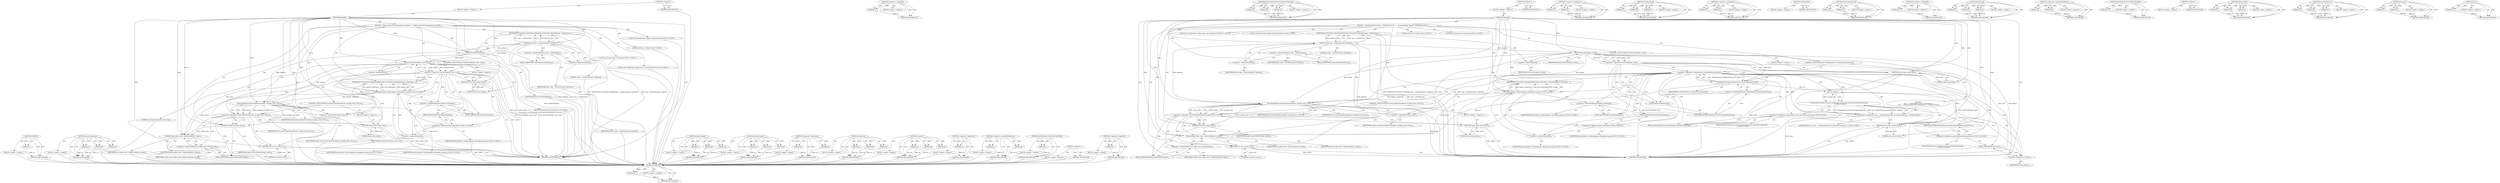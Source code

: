 digraph "&lt;operator&gt;.logicalNot" {
vulnerable_181 [label=<(METHOD,DCHECK)>];
vulnerable_182 [label=<(PARAM,p1)>];
vulnerable_183 [label=<(BLOCK,&lt;empty&gt;,&lt;empty&gt;)>];
vulnerable_184 [label=<(METHOD_RETURN,ANY)>];
vulnerable_132 [label=<(METHOD,&lt;operator&gt;.logicalNot)>];
vulnerable_133 [label=<(PARAM,p1)>];
vulnerable_134 [label=<(BLOCK,&lt;empty&gt;,&lt;empty&gt;)>];
vulnerable_135 [label=<(METHOD_RETURN,ANY)>];
vulnerable_154 [label=<(METHOD,ExtensionErrorUtils.FormatErrorMessage)>];
vulnerable_155 [label=<(PARAM,p1)>];
vulnerable_156 [label=<(PARAM,p2)>];
vulnerable_157 [label=<(PARAM,p3)>];
vulnerable_158 [label=<(BLOCK,&lt;empty&gt;,&lt;empty&gt;)>];
vulnerable_159 [label=<(METHOD_RETURN,ANY)>];
vulnerable_6 [label=<(METHOD,&lt;global&gt;)<SUB>1</SUB>>];
vulnerable_7 [label=<(BLOCK,&lt;empty&gt;,&lt;empty&gt;)<SUB>1</SUB>>];
vulnerable_8 [label=<(METHOD,RunImpl)<SUB>1</SUB>>];
vulnerable_9 [label=<(BLOCK,{
   DictionaryValue* details;
   EXTENSION_FUN...,{
   DictionaryValue* details;
   EXTENSION_FUN...)<SUB>1</SUB>>];
vulnerable_10 [label="<(LOCAL,DictionaryValue* details: DictionaryValue*)<SUB>2</SUB>>"];
vulnerable_11 [label=<(EXTENSION_FUNCTION_VALIDATE,EXTENSION_FUNCTION_VALIDATE(args_-&gt;GetDictionar...)<SUB>3</SUB>>];
vulnerable_12 [label=<(GetDictionary,args_-&gt;GetDictionary(0, &amp;details))<SUB>3</SUB>>];
vulnerable_13 [label=<(&lt;operator&gt;.indirectFieldAccess,args_-&gt;GetDictionary)<SUB>3</SUB>>];
vulnerable_14 [label=<(IDENTIFIER,args_,args_-&gt;GetDictionary(0, &amp;details))<SUB>3</SUB>>];
vulnerable_15 [label=<(FIELD_IDENTIFIER,GetDictionary,GetDictionary)<SUB>3</SUB>>];
vulnerable_16 [label=<(LITERAL,0,args_-&gt;GetDictionary(0, &amp;details))<SUB>3</SUB>>];
vulnerable_17 [label=<(&lt;operator&gt;.addressOf,&amp;details)<SUB>3</SUB>>];
vulnerable_18 [label=<(IDENTIFIER,details,args_-&gt;GetDictionary(0, &amp;details))<SUB>3</SUB>>];
vulnerable_19 [label="<(LOCAL,GURL url: GURL)<SUB>5</SUB>>"];
vulnerable_20 [label=<(CONTROL_STRUCTURE,IF,if (!ParseUrl(details, &amp;url)))<SUB>6</SUB>>];
vulnerable_21 [label=<(&lt;operator&gt;.logicalNot,!ParseUrl(details, &amp;url))<SUB>6</SUB>>];
vulnerable_22 [label=<(ParseUrl,ParseUrl(details, &amp;url))<SUB>6</SUB>>];
vulnerable_23 [label=<(IDENTIFIER,details,ParseUrl(details, &amp;url))<SUB>6</SUB>>];
vulnerable_24 [label=<(&lt;operator&gt;.addressOf,&amp;url)<SUB>6</SUB>>];
vulnerable_25 [label=<(IDENTIFIER,url,ParseUrl(details, &amp;url))<SUB>6</SUB>>];
vulnerable_26 [label=<(BLOCK,&lt;empty&gt;,&lt;empty&gt;)<SUB>7</SUB>>];
vulnerable_27 [label=<(RETURN,return false;,return false;)<SUB>7</SUB>>];
vulnerable_28 [label=<(LITERAL,false,return false;)<SUB>7</SUB>>];
vulnerable_29 [label=<(CONTROL_STRUCTURE,IF,if (!GetExtension()-&gt;HasHostPermission(url)))<SUB>8</SUB>>];
vulnerable_30 [label=<(&lt;operator&gt;.logicalNot,!GetExtension()-&gt;HasHostPermission(url))<SUB>8</SUB>>];
vulnerable_31 [label=<(HasHostPermission,GetExtension()-&gt;HasHostPermission(url))<SUB>8</SUB>>];
vulnerable_32 [label=<(&lt;operator&gt;.indirectFieldAccess,GetExtension()-&gt;HasHostPermission)<SUB>8</SUB>>];
vulnerable_33 [label=<(GetExtension,GetExtension())<SUB>8</SUB>>];
vulnerable_34 [label=<(FIELD_IDENTIFIER,HasHostPermission,HasHostPermission)<SUB>8</SUB>>];
vulnerable_35 [label=<(IDENTIFIER,url,GetExtension()-&gt;HasHostPermission(url))<SUB>8</SUB>>];
vulnerable_36 [label="<(BLOCK,{
    error_ = ExtensionErrorUtils::FormatError...,{
    error_ = ExtensionErrorUtils::FormatError...)<SUB>8</SUB>>"];
vulnerable_37 [label="<(&lt;operator&gt;.assignment,error_ = ExtensionErrorUtils::FormatErrorMessag...)<SUB>9</SUB>>"];
vulnerable_38 [label="<(IDENTIFIER,error_,error_ = ExtensionErrorUtils::FormatErrorMessag...)<SUB>9</SUB>>"];
vulnerable_39 [label="<(ExtensionErrorUtils.FormatErrorMessage,ExtensionErrorUtils::FormatErrorMessage(
      ...)<SUB>9</SUB>>"];
vulnerable_40 [label="<(&lt;operator&gt;.fieldAccess,ExtensionErrorUtils::FormatErrorMessage)<SUB>9</SUB>>"];
vulnerable_41 [label="<(IDENTIFIER,ExtensionErrorUtils,ExtensionErrorUtils::FormatErrorMessage(
      ...)<SUB>9</SUB>>"];
vulnerable_42 [label=<(FIELD_IDENTIFIER,FormatErrorMessage,FormatErrorMessage)<SUB>9</SUB>>];
vulnerable_43 [label="<(&lt;operator&gt;.fieldAccess,keys::kNoHostPermissionsError)<SUB>10</SUB>>"];
vulnerable_44 [label="<(IDENTIFIER,keys,ExtensionErrorUtils::FormatErrorMessage(
      ...)<SUB>10</SUB>>"];
vulnerable_45 [label=<(FIELD_IDENTIFIER,kNoHostPermissionsError,kNoHostPermissionsError)<SUB>10</SUB>>];
vulnerable_46 [label=<(spec,url.spec())<SUB>10</SUB>>];
vulnerable_47 [label=<(&lt;operator&gt;.fieldAccess,url.spec)<SUB>10</SUB>>];
vulnerable_48 [label=<(IDENTIFIER,url,url.spec())<SUB>10</SUB>>];
vulnerable_49 [label=<(FIELD_IDENTIFIER,spec,spec)<SUB>10</SUB>>];
vulnerable_50 [label=<(RETURN,return false;,return false;)<SUB>11</SUB>>];
vulnerable_51 [label=<(LITERAL,false,return false;)<SUB>11</SUB>>];
vulnerable_52 [label="<(LOCAL,std.string name: std.string)<SUB>14</SUB>>"];
vulnerable_53 [label=<(EXTENSION_FUNCTION_VALIDATE,EXTENSION_FUNCTION_VALIDATE(details-&gt;GetString(...)<SUB>15</SUB>>];
vulnerable_54 [label="<(GetString,details-&gt;GetString(keys::kNameKey, &amp;name))<SUB>15</SUB>>"];
vulnerable_55 [label=<(&lt;operator&gt;.indirectFieldAccess,details-&gt;GetString)<SUB>15</SUB>>];
vulnerable_56 [label="<(IDENTIFIER,details,details-&gt;GetString(keys::kNameKey, &amp;name))<SUB>15</SUB>>"];
vulnerable_57 [label=<(FIELD_IDENTIFIER,GetString,GetString)<SUB>15</SUB>>];
vulnerable_58 [label="<(&lt;operator&gt;.fieldAccess,keys::kNameKey)<SUB>15</SUB>>"];
vulnerable_59 [label="<(IDENTIFIER,keys,details-&gt;GetString(keys::kNameKey, &amp;name))<SUB>15</SUB>>"];
vulnerable_60 [label=<(FIELD_IDENTIFIER,kNameKey,kNameKey)<SUB>15</SUB>>];
vulnerable_61 [label=<(&lt;operator&gt;.addressOf,&amp;name)<SUB>15</SUB>>];
vulnerable_62 [label="<(IDENTIFIER,name,details-&gt;GetString(keys::kNameKey, &amp;name))<SUB>15</SUB>>"];
vulnerable_63 [label="<(LOCAL,net.CookieStore* cookie_store: net.CookieStore*)<SUB>17</SUB>>"];
vulnerable_64 [label=<(CONTROL_STRUCTURE,IF,if (!ParseCookieStore(details, &amp;cookie_store, NULL)))<SUB>18</SUB>>];
vulnerable_65 [label=<(&lt;operator&gt;.logicalNot,!ParseCookieStore(details, &amp;cookie_store, NULL))<SUB>18</SUB>>];
vulnerable_66 [label=<(ParseCookieStore,ParseCookieStore(details, &amp;cookie_store, NULL))<SUB>18</SUB>>];
vulnerable_67 [label=<(IDENTIFIER,details,ParseCookieStore(details, &amp;cookie_store, NULL))<SUB>18</SUB>>];
vulnerable_68 [label=<(&lt;operator&gt;.addressOf,&amp;cookie_store)<SUB>18</SUB>>];
vulnerable_69 [label=<(IDENTIFIER,cookie_store,ParseCookieStore(details, &amp;cookie_store, NULL))<SUB>18</SUB>>];
vulnerable_70 [label=<(IDENTIFIER,NULL,ParseCookieStore(details, &amp;cookie_store, NULL))<SUB>18</SUB>>];
vulnerable_71 [label=<(BLOCK,&lt;empty&gt;,&lt;empty&gt;)<SUB>19</SUB>>];
vulnerable_72 [label=<(RETURN,return false;,return false;)<SUB>19</SUB>>];
vulnerable_73 [label=<(LITERAL,false,return false;)<SUB>19</SUB>>];
vulnerable_74 [label=<(DCHECK,DCHECK(cookie_store))<SUB>20</SUB>>];
vulnerable_75 [label=<(IDENTIFIER,cookie_store,DCHECK(cookie_store))<SUB>20</SUB>>];
vulnerable_76 [label=<(DeleteCookie,cookie_store-&gt;DeleteCookie(url, name))<SUB>22</SUB>>];
vulnerable_77 [label=<(&lt;operator&gt;.indirectFieldAccess,cookie_store-&gt;DeleteCookie)<SUB>22</SUB>>];
vulnerable_78 [label=<(IDENTIFIER,cookie_store,cookie_store-&gt;DeleteCookie(url, name))<SUB>22</SUB>>];
vulnerable_79 [label=<(FIELD_IDENTIFIER,DeleteCookie,DeleteCookie)<SUB>22</SUB>>];
vulnerable_80 [label=<(IDENTIFIER,url,cookie_store-&gt;DeleteCookie(url, name))<SUB>22</SUB>>];
vulnerable_81 [label=<(IDENTIFIER,name,cookie_store-&gt;DeleteCookie(url, name))<SUB>22</SUB>>];
vulnerable_82 [label=<(RETURN,return true;,return true;)<SUB>23</SUB>>];
vulnerable_83 [label=<(LITERAL,true,return true;)<SUB>23</SUB>>];
vulnerable_84 [label=<(METHOD_RETURN,bool)<SUB>1</SUB>>];
vulnerable_86 [label=<(METHOD_RETURN,ANY)<SUB>1</SUB>>];
vulnerable_160 [label=<(METHOD,&lt;operator&gt;.fieldAccess)>];
vulnerable_161 [label=<(PARAM,p1)>];
vulnerable_162 [label=<(PARAM,p2)>];
vulnerable_163 [label=<(BLOCK,&lt;empty&gt;,&lt;empty&gt;)>];
vulnerable_164 [label=<(METHOD_RETURN,ANY)>];
vulnerable_117 [label=<(METHOD,GetDictionary)>];
vulnerable_118 [label=<(PARAM,p1)>];
vulnerable_119 [label=<(PARAM,p2)>];
vulnerable_120 [label=<(PARAM,p3)>];
vulnerable_121 [label=<(BLOCK,&lt;empty&gt;,&lt;empty&gt;)>];
vulnerable_122 [label=<(METHOD_RETURN,ANY)>];
vulnerable_149 [label=<(METHOD,&lt;operator&gt;.assignment)>];
vulnerable_150 [label=<(PARAM,p1)>];
vulnerable_151 [label=<(PARAM,p2)>];
vulnerable_152 [label=<(BLOCK,&lt;empty&gt;,&lt;empty&gt;)>];
vulnerable_153 [label=<(METHOD_RETURN,ANY)>];
vulnerable_146 [label=<(METHOD,GetExtension)>];
vulnerable_147 [label=<(BLOCK,&lt;empty&gt;,&lt;empty&gt;)>];
vulnerable_148 [label=<(METHOD_RETURN,ANY)>];
vulnerable_141 [label=<(METHOD,HasHostPermission)>];
vulnerable_142 [label=<(PARAM,p1)>];
vulnerable_143 [label=<(PARAM,p2)>];
vulnerable_144 [label=<(BLOCK,&lt;empty&gt;,&lt;empty&gt;)>];
vulnerable_145 [label=<(METHOD_RETURN,ANY)>];
vulnerable_128 [label=<(METHOD,&lt;operator&gt;.addressOf)>];
vulnerable_129 [label=<(PARAM,p1)>];
vulnerable_130 [label=<(BLOCK,&lt;empty&gt;,&lt;empty&gt;)>];
vulnerable_131 [label=<(METHOD_RETURN,ANY)>];
vulnerable_169 [label=<(METHOD,GetString)>];
vulnerable_170 [label=<(PARAM,p1)>];
vulnerable_171 [label=<(PARAM,p2)>];
vulnerable_172 [label=<(PARAM,p3)>];
vulnerable_173 [label=<(BLOCK,&lt;empty&gt;,&lt;empty&gt;)>];
vulnerable_174 [label=<(METHOD_RETURN,ANY)>];
vulnerable_123 [label=<(METHOD,&lt;operator&gt;.indirectFieldAccess)>];
vulnerable_124 [label=<(PARAM,p1)>];
vulnerable_125 [label=<(PARAM,p2)>];
vulnerable_126 [label=<(BLOCK,&lt;empty&gt;,&lt;empty&gt;)>];
vulnerable_127 [label=<(METHOD_RETURN,ANY)>];
vulnerable_113 [label=<(METHOD,EXTENSION_FUNCTION_VALIDATE)>];
vulnerable_114 [label=<(PARAM,p1)>];
vulnerable_115 [label=<(BLOCK,&lt;empty&gt;,&lt;empty&gt;)>];
vulnerable_116 [label=<(METHOD_RETURN,ANY)>];
vulnerable_107 [label=<(METHOD,&lt;global&gt;)<SUB>1</SUB>>];
vulnerable_108 [label=<(BLOCK,&lt;empty&gt;,&lt;empty&gt;)>];
vulnerable_109 [label=<(METHOD_RETURN,ANY)>];
vulnerable_185 [label=<(METHOD,DeleteCookie)>];
vulnerable_186 [label=<(PARAM,p1)>];
vulnerable_187 [label=<(PARAM,p2)>];
vulnerable_188 [label=<(PARAM,p3)>];
vulnerable_189 [label=<(BLOCK,&lt;empty&gt;,&lt;empty&gt;)>];
vulnerable_190 [label=<(METHOD_RETURN,ANY)>];
vulnerable_175 [label=<(METHOD,ParseCookieStore)>];
vulnerable_176 [label=<(PARAM,p1)>];
vulnerable_177 [label=<(PARAM,p2)>];
vulnerable_178 [label=<(PARAM,p3)>];
vulnerable_179 [label=<(BLOCK,&lt;empty&gt;,&lt;empty&gt;)>];
vulnerable_180 [label=<(METHOD_RETURN,ANY)>];
vulnerable_136 [label=<(METHOD,ParseUrl)>];
vulnerable_137 [label=<(PARAM,p1)>];
vulnerable_138 [label=<(PARAM,p2)>];
vulnerable_139 [label=<(BLOCK,&lt;empty&gt;,&lt;empty&gt;)>];
vulnerable_140 [label=<(METHOD_RETURN,ANY)>];
vulnerable_165 [label=<(METHOD,spec)>];
vulnerable_166 [label=<(PARAM,p1)>];
vulnerable_167 [label=<(BLOCK,&lt;empty&gt;,&lt;empty&gt;)>];
vulnerable_168 [label=<(METHOD_RETURN,ANY)>];
fixed_112 [label=<(METHOD,DCHECK)>];
fixed_113 [label=<(PARAM,p1)>];
fixed_114 [label=<(BLOCK,&lt;empty&gt;,&lt;empty&gt;)>];
fixed_115 [label=<(METHOD_RETURN,ANY)>];
fixed_137 [label=<(METHOD,ParseCookieStore)>];
fixed_138 [label=<(PARAM,p1)>];
fixed_139 [label=<(PARAM,p2)>];
fixed_140 [label=<(PARAM,p3)>];
fixed_141 [label=<(BLOCK,&lt;empty&gt;,&lt;empty&gt;)>];
fixed_142 [label=<(METHOD_RETURN,ANY)>];
fixed_6 [label=<(METHOD,&lt;global&gt;)<SUB>1</SUB>>];
fixed_7 [label=<(BLOCK,&lt;empty&gt;,&lt;empty&gt;)<SUB>1</SUB>>];
fixed_8 [label=<(METHOD,RunImpl)<SUB>1</SUB>>];
fixed_9 [label=<(BLOCK,{
  // Return false if the arguments are malfor...,{
  // Return false if the arguments are malfor...)<SUB>1</SUB>>];
fixed_10 [label="<(LOCAL,DictionaryValue* details: DictionaryValue*)<SUB>3</SUB>>"];
fixed_11 [label=<(EXTENSION_FUNCTION_VALIDATE,EXTENSION_FUNCTION_VALIDATE(args_-&gt;GetDictionar...)<SUB>4</SUB>>];
fixed_12 [label=<(GetDictionary,args_-&gt;GetDictionary(0, &amp;details))<SUB>4</SUB>>];
fixed_13 [label=<(&lt;operator&gt;.indirectFieldAccess,args_-&gt;GetDictionary)<SUB>4</SUB>>];
fixed_14 [label=<(IDENTIFIER,args_,args_-&gt;GetDictionary(0, &amp;details))<SUB>4</SUB>>];
fixed_15 [label=<(FIELD_IDENTIFIER,GetDictionary,GetDictionary)<SUB>4</SUB>>];
fixed_16 [label=<(LITERAL,0,args_-&gt;GetDictionary(0, &amp;details))<SUB>4</SUB>>];
fixed_17 [label=<(&lt;operator&gt;.addressOf,&amp;details)<SUB>4</SUB>>];
fixed_18 [label=<(IDENTIFIER,details,args_-&gt;GetDictionary(0, &amp;details))<SUB>4</SUB>>];
fixed_19 [label=<(DCHECK,DCHECK(details))<SUB>5</SUB>>];
fixed_20 [label=<(IDENTIFIER,details,DCHECK(details))<SUB>5</SUB>>];
fixed_21 [label="<(LOCAL,GURL url: GURL)<SUB>7</SUB>>"];
fixed_22 [label=<(CONTROL_STRUCTURE,IF,if (!ParseUrl(details, &amp;url, true)))<SUB>8</SUB>>];
fixed_23 [label=<(&lt;operator&gt;.logicalNot,!ParseUrl(details, &amp;url, true))<SUB>8</SUB>>];
fixed_24 [label=<(ParseUrl,ParseUrl(details, &amp;url, true))<SUB>8</SUB>>];
fixed_25 [label=<(IDENTIFIER,details,ParseUrl(details, &amp;url, true))<SUB>8</SUB>>];
fixed_26 [label=<(&lt;operator&gt;.addressOf,&amp;url)<SUB>8</SUB>>];
fixed_27 [label=<(IDENTIFIER,url,ParseUrl(details, &amp;url, true))<SUB>8</SUB>>];
fixed_28 [label=<(LITERAL,true,ParseUrl(details, &amp;url, true))<SUB>8</SUB>>];
fixed_29 [label=<(BLOCK,&lt;empty&gt;,&lt;empty&gt;)<SUB>9</SUB>>];
fixed_30 [label=<(RETURN,return false;,return false;)<SUB>9</SUB>>];
fixed_31 [label=<(LITERAL,false,return false;)<SUB>9</SUB>>];
fixed_32 [label="<(LOCAL,std.string name: std.string)<SUB>11</SUB>>"];
fixed_33 [label=<(EXTENSION_FUNCTION_VALIDATE,EXTENSION_FUNCTION_VALIDATE(details-&gt;GetString(...)<SUB>13</SUB>>];
fixed_34 [label="<(GetString,details-&gt;GetString(keys::kNameKey, &amp;name))<SUB>13</SUB>>"];
fixed_35 [label=<(&lt;operator&gt;.indirectFieldAccess,details-&gt;GetString)<SUB>13</SUB>>];
fixed_36 [label="<(IDENTIFIER,details,details-&gt;GetString(keys::kNameKey, &amp;name))<SUB>13</SUB>>"];
fixed_37 [label=<(FIELD_IDENTIFIER,GetString,GetString)<SUB>13</SUB>>];
fixed_38 [label="<(&lt;operator&gt;.fieldAccess,keys::kNameKey)<SUB>13</SUB>>"];
fixed_39 [label="<(IDENTIFIER,keys,details-&gt;GetString(keys::kNameKey, &amp;name))<SUB>13</SUB>>"];
fixed_40 [label=<(FIELD_IDENTIFIER,kNameKey,kNameKey)<SUB>13</SUB>>];
fixed_41 [label=<(&lt;operator&gt;.addressOf,&amp;name)<SUB>13</SUB>>];
fixed_42 [label="<(IDENTIFIER,name,details-&gt;GetString(keys::kNameKey, &amp;name))<SUB>13</SUB>>"];
fixed_43 [label="<(LOCAL,net.CookieStore* cookie_store: net.CookieStore*)<SUB>15</SUB>>"];
fixed_44 [label=<(CONTROL_STRUCTURE,IF,if (!ParseCookieStore(details, &amp;cookie_store, NULL)))<SUB>16</SUB>>];
fixed_45 [label=<(&lt;operator&gt;.logicalNot,!ParseCookieStore(details, &amp;cookie_store, NULL))<SUB>16</SUB>>];
fixed_46 [label=<(ParseCookieStore,ParseCookieStore(details, &amp;cookie_store, NULL))<SUB>16</SUB>>];
fixed_47 [label=<(IDENTIFIER,details,ParseCookieStore(details, &amp;cookie_store, NULL))<SUB>16</SUB>>];
fixed_48 [label=<(&lt;operator&gt;.addressOf,&amp;cookie_store)<SUB>16</SUB>>];
fixed_49 [label=<(IDENTIFIER,cookie_store,ParseCookieStore(details, &amp;cookie_store, NULL))<SUB>16</SUB>>];
fixed_50 [label=<(IDENTIFIER,NULL,ParseCookieStore(details, &amp;cookie_store, NULL))<SUB>16</SUB>>];
fixed_51 [label=<(BLOCK,&lt;empty&gt;,&lt;empty&gt;)<SUB>17</SUB>>];
fixed_52 [label=<(RETURN,return false;,return false;)<SUB>17</SUB>>];
fixed_53 [label=<(LITERAL,false,return false;)<SUB>17</SUB>>];
fixed_54 [label=<(DCHECK,DCHECK(cookie_store))<SUB>18</SUB>>];
fixed_55 [label=<(IDENTIFIER,cookie_store,DCHECK(cookie_store))<SUB>18</SUB>>];
fixed_56 [label=<(DeleteCookie,cookie_store-&gt;DeleteCookie(url, name))<SUB>20</SUB>>];
fixed_57 [label=<(&lt;operator&gt;.indirectFieldAccess,cookie_store-&gt;DeleteCookie)<SUB>20</SUB>>];
fixed_58 [label=<(IDENTIFIER,cookie_store,cookie_store-&gt;DeleteCookie(url, name))<SUB>20</SUB>>];
fixed_59 [label=<(FIELD_IDENTIFIER,DeleteCookie,DeleteCookie)<SUB>20</SUB>>];
fixed_60 [label=<(IDENTIFIER,url,cookie_store-&gt;DeleteCookie(url, name))<SUB>20</SUB>>];
fixed_61 [label=<(IDENTIFIER,name,cookie_store-&gt;DeleteCookie(url, name))<SUB>20</SUB>>];
fixed_62 [label=<(RETURN,return true;,return true;)<SUB>21</SUB>>];
fixed_63 [label=<(LITERAL,true,return true;)<SUB>21</SUB>>];
fixed_64 [label=<(METHOD_RETURN,bool)<SUB>1</SUB>>];
fixed_66 [label=<(METHOD_RETURN,ANY)<SUB>1</SUB>>];
fixed_143 [label=<(METHOD,DeleteCookie)>];
fixed_144 [label=<(PARAM,p1)>];
fixed_145 [label=<(PARAM,p2)>];
fixed_146 [label=<(PARAM,p3)>];
fixed_147 [label=<(BLOCK,&lt;empty&gt;,&lt;empty&gt;)>];
fixed_148 [label=<(METHOD_RETURN,ANY)>];
fixed_97 [label=<(METHOD,GetDictionary)>];
fixed_98 [label=<(PARAM,p1)>];
fixed_99 [label=<(PARAM,p2)>];
fixed_100 [label=<(PARAM,p3)>];
fixed_101 [label=<(BLOCK,&lt;empty&gt;,&lt;empty&gt;)>];
fixed_102 [label=<(METHOD_RETURN,ANY)>];
fixed_132 [label=<(METHOD,&lt;operator&gt;.fieldAccess)>];
fixed_133 [label=<(PARAM,p1)>];
fixed_134 [label=<(PARAM,p2)>];
fixed_135 [label=<(BLOCK,&lt;empty&gt;,&lt;empty&gt;)>];
fixed_136 [label=<(METHOD_RETURN,ANY)>];
fixed_126 [label=<(METHOD,GetString)>];
fixed_127 [label=<(PARAM,p1)>];
fixed_128 [label=<(PARAM,p2)>];
fixed_129 [label=<(PARAM,p3)>];
fixed_130 [label=<(BLOCK,&lt;empty&gt;,&lt;empty&gt;)>];
fixed_131 [label=<(METHOD_RETURN,ANY)>];
fixed_120 [label=<(METHOD,ParseUrl)>];
fixed_121 [label=<(PARAM,p1)>];
fixed_122 [label=<(PARAM,p2)>];
fixed_123 [label=<(PARAM,p3)>];
fixed_124 [label=<(BLOCK,&lt;empty&gt;,&lt;empty&gt;)>];
fixed_125 [label=<(METHOD_RETURN,ANY)>];
fixed_108 [label=<(METHOD,&lt;operator&gt;.addressOf)>];
fixed_109 [label=<(PARAM,p1)>];
fixed_110 [label=<(BLOCK,&lt;empty&gt;,&lt;empty&gt;)>];
fixed_111 [label=<(METHOD_RETURN,ANY)>];
fixed_103 [label=<(METHOD,&lt;operator&gt;.indirectFieldAccess)>];
fixed_104 [label=<(PARAM,p1)>];
fixed_105 [label=<(PARAM,p2)>];
fixed_106 [label=<(BLOCK,&lt;empty&gt;,&lt;empty&gt;)>];
fixed_107 [label=<(METHOD_RETURN,ANY)>];
fixed_93 [label=<(METHOD,EXTENSION_FUNCTION_VALIDATE)>];
fixed_94 [label=<(PARAM,p1)>];
fixed_95 [label=<(BLOCK,&lt;empty&gt;,&lt;empty&gt;)>];
fixed_96 [label=<(METHOD_RETURN,ANY)>];
fixed_87 [label=<(METHOD,&lt;global&gt;)<SUB>1</SUB>>];
fixed_88 [label=<(BLOCK,&lt;empty&gt;,&lt;empty&gt;)>];
fixed_89 [label=<(METHOD_RETURN,ANY)>];
fixed_116 [label=<(METHOD,&lt;operator&gt;.logicalNot)>];
fixed_117 [label=<(PARAM,p1)>];
fixed_118 [label=<(BLOCK,&lt;empty&gt;,&lt;empty&gt;)>];
fixed_119 [label=<(METHOD_RETURN,ANY)>];
vulnerable_181 -> vulnerable_182  [key=0, label="AST: "];
vulnerable_181 -> vulnerable_182  [key=1, label="DDG: "];
vulnerable_181 -> vulnerable_183  [key=0, label="AST: "];
vulnerable_181 -> vulnerable_184  [key=0, label="AST: "];
vulnerable_181 -> vulnerable_184  [key=1, label="CFG: "];
vulnerable_182 -> vulnerable_184  [key=0, label="DDG: p1"];
vulnerable_132 -> vulnerable_133  [key=0, label="AST: "];
vulnerable_132 -> vulnerable_133  [key=1, label="DDG: "];
vulnerable_132 -> vulnerable_134  [key=0, label="AST: "];
vulnerable_132 -> vulnerable_135  [key=0, label="AST: "];
vulnerable_132 -> vulnerable_135  [key=1, label="CFG: "];
vulnerable_133 -> vulnerable_135  [key=0, label="DDG: p1"];
vulnerable_154 -> vulnerable_155  [key=0, label="AST: "];
vulnerable_154 -> vulnerable_155  [key=1, label="DDG: "];
vulnerable_154 -> vulnerable_158  [key=0, label="AST: "];
vulnerable_154 -> vulnerable_156  [key=0, label="AST: "];
vulnerable_154 -> vulnerable_156  [key=1, label="DDG: "];
vulnerable_154 -> vulnerable_159  [key=0, label="AST: "];
vulnerable_154 -> vulnerable_159  [key=1, label="CFG: "];
vulnerable_154 -> vulnerable_157  [key=0, label="AST: "];
vulnerable_154 -> vulnerable_157  [key=1, label="DDG: "];
vulnerable_155 -> vulnerable_159  [key=0, label="DDG: p1"];
vulnerable_156 -> vulnerable_159  [key=0, label="DDG: p2"];
vulnerable_157 -> vulnerable_159  [key=0, label="DDG: p3"];
vulnerable_6 -> vulnerable_7  [key=0, label="AST: "];
vulnerable_6 -> vulnerable_86  [key=0, label="AST: "];
vulnerable_6 -> vulnerable_86  [key=1, label="CFG: "];
vulnerable_7 -> vulnerable_8  [key=0, label="AST: "];
vulnerable_8 -> vulnerable_9  [key=0, label="AST: "];
vulnerable_8 -> vulnerable_84  [key=0, label="AST: "];
vulnerable_8 -> vulnerable_15  [key=0, label="CFG: "];
vulnerable_8 -> vulnerable_82  [key=0, label="DDG: "];
vulnerable_8 -> vulnerable_74  [key=0, label="DDG: "];
vulnerable_8 -> vulnerable_76  [key=0, label="DDG: "];
vulnerable_8 -> vulnerable_83  [key=0, label="DDG: "];
vulnerable_8 -> vulnerable_12  [key=0, label="DDG: "];
vulnerable_8 -> vulnerable_27  [key=0, label="DDG: "];
vulnerable_8 -> vulnerable_50  [key=0, label="DDG: "];
vulnerable_8 -> vulnerable_54  [key=0, label="DDG: "];
vulnerable_8 -> vulnerable_72  [key=0, label="DDG: "];
vulnerable_8 -> vulnerable_22  [key=0, label="DDG: "];
vulnerable_8 -> vulnerable_28  [key=0, label="DDG: "];
vulnerable_8 -> vulnerable_31  [key=0, label="DDG: "];
vulnerable_8 -> vulnerable_51  [key=0, label="DDG: "];
vulnerable_8 -> vulnerable_66  [key=0, label="DDG: "];
vulnerable_8 -> vulnerable_73  [key=0, label="DDG: "];
vulnerable_9 -> vulnerable_10  [key=0, label="AST: "];
vulnerable_9 -> vulnerable_11  [key=0, label="AST: "];
vulnerable_9 -> vulnerable_19  [key=0, label="AST: "];
vulnerable_9 -> vulnerable_20  [key=0, label="AST: "];
vulnerable_9 -> vulnerable_29  [key=0, label="AST: "];
vulnerable_9 -> vulnerable_52  [key=0, label="AST: "];
vulnerable_9 -> vulnerable_53  [key=0, label="AST: "];
vulnerable_9 -> vulnerable_63  [key=0, label="AST: "];
vulnerable_9 -> vulnerable_64  [key=0, label="AST: "];
vulnerable_9 -> vulnerable_74  [key=0, label="AST: "];
vulnerable_9 -> vulnerable_76  [key=0, label="AST: "];
vulnerable_9 -> vulnerable_82  [key=0, label="AST: "];
vulnerable_11 -> vulnerable_12  [key=0, label="AST: "];
vulnerable_11 -> vulnerable_24  [key=0, label="CFG: "];
vulnerable_11 -> vulnerable_84  [key=0, label="DDG: args_-&gt;GetDictionary(0, &amp;details)"];
vulnerable_11 -> vulnerable_84  [key=1, label="DDG: EXTENSION_FUNCTION_VALIDATE(args_-&gt;GetDictionary(0, &amp;details))"];
vulnerable_12 -> vulnerable_13  [key=0, label="AST: "];
vulnerable_12 -> vulnerable_16  [key=0, label="AST: "];
vulnerable_12 -> vulnerable_17  [key=0, label="AST: "];
vulnerable_12 -> vulnerable_11  [key=0, label="CFG: "];
vulnerable_12 -> vulnerable_11  [key=1, label="DDG: args_-&gt;GetDictionary"];
vulnerable_12 -> vulnerable_11  [key=2, label="DDG: 0"];
vulnerable_12 -> vulnerable_11  [key=3, label="DDG: &amp;details"];
vulnerable_12 -> vulnerable_84  [key=0, label="DDG: args_-&gt;GetDictionary"];
vulnerable_12 -> vulnerable_84  [key=1, label="DDG: &amp;details"];
vulnerable_12 -> vulnerable_22  [key=0, label="DDG: &amp;details"];
vulnerable_12 -> vulnerable_66  [key=0, label="DDG: &amp;details"];
vulnerable_13 -> vulnerable_14  [key=0, label="AST: "];
vulnerable_13 -> vulnerable_15  [key=0, label="AST: "];
vulnerable_13 -> vulnerable_17  [key=0, label="CFG: "];
vulnerable_15 -> vulnerable_13  [key=0, label="CFG: "];
vulnerable_17 -> vulnerable_18  [key=0, label="AST: "];
vulnerable_17 -> vulnerable_12  [key=0, label="CFG: "];
vulnerable_20 -> vulnerable_21  [key=0, label="AST: "];
vulnerable_20 -> vulnerable_26  [key=0, label="AST: "];
vulnerable_21 -> vulnerable_22  [key=0, label="AST: "];
vulnerable_21 -> vulnerable_33  [key=0, label="CFG: "];
vulnerable_21 -> vulnerable_33  [key=1, label="CDG: "];
vulnerable_21 -> vulnerable_27  [key=0, label="CFG: "];
vulnerable_21 -> vulnerable_27  [key=1, label="CDG: "];
vulnerable_21 -> vulnerable_84  [key=0, label="DDG: ParseUrl(details, &amp;url)"];
vulnerable_21 -> vulnerable_84  [key=1, label="DDG: !ParseUrl(details, &amp;url)"];
vulnerable_21 -> vulnerable_30  [key=0, label="CDG: "];
vulnerable_21 -> vulnerable_34  [key=0, label="CDG: "];
vulnerable_21 -> vulnerable_32  [key=0, label="CDG: "];
vulnerable_21 -> vulnerable_31  [key=0, label="CDG: "];
vulnerable_22 -> vulnerable_23  [key=0, label="AST: "];
vulnerable_22 -> vulnerable_24  [key=0, label="AST: "];
vulnerable_22 -> vulnerable_21  [key=0, label="CFG: "];
vulnerable_22 -> vulnerable_21  [key=1, label="DDG: details"];
vulnerable_22 -> vulnerable_21  [key=2, label="DDG: &amp;url"];
vulnerable_22 -> vulnerable_84  [key=0, label="DDG: details"];
vulnerable_22 -> vulnerable_84  [key=1, label="DDG: &amp;url"];
vulnerable_22 -> vulnerable_76  [key=0, label="DDG: &amp;url"];
vulnerable_22 -> vulnerable_54  [key=0, label="DDG: details"];
vulnerable_22 -> vulnerable_31  [key=0, label="DDG: &amp;url"];
vulnerable_22 -> vulnerable_66  [key=0, label="DDG: details"];
vulnerable_24 -> vulnerable_25  [key=0, label="AST: "];
vulnerable_24 -> vulnerable_22  [key=0, label="CFG: "];
vulnerable_26 -> vulnerable_27  [key=0, label="AST: "];
vulnerable_27 -> vulnerable_28  [key=0, label="AST: "];
vulnerable_27 -> vulnerable_84  [key=0, label="CFG: "];
vulnerable_27 -> vulnerable_84  [key=1, label="DDG: &lt;RET&gt;"];
vulnerable_28 -> vulnerable_27  [key=0, label="DDG: false"];
vulnerable_29 -> vulnerable_30  [key=0, label="AST: "];
vulnerable_29 -> vulnerable_36  [key=0, label="AST: "];
vulnerable_30 -> vulnerable_31  [key=0, label="AST: "];
vulnerable_30 -> vulnerable_42  [key=0, label="CFG: "];
vulnerable_30 -> vulnerable_42  [key=1, label="CDG: "];
vulnerable_30 -> vulnerable_57  [key=0, label="CFG: "];
vulnerable_30 -> vulnerable_57  [key=1, label="CDG: "];
vulnerable_30 -> vulnerable_47  [key=0, label="CDG: "];
vulnerable_30 -> vulnerable_68  [key=0, label="CDG: "];
vulnerable_30 -> vulnerable_49  [key=0, label="CDG: "];
vulnerable_30 -> vulnerable_60  [key=0, label="CDG: "];
vulnerable_30 -> vulnerable_66  [key=0, label="CDG: "];
vulnerable_30 -> vulnerable_37  [key=0, label="CDG: "];
vulnerable_30 -> vulnerable_46  [key=0, label="CDG: "];
vulnerable_30 -> vulnerable_45  [key=0, label="CDG: "];
vulnerable_30 -> vulnerable_40  [key=0, label="CDG: "];
vulnerable_30 -> vulnerable_65  [key=0, label="CDG: "];
vulnerable_30 -> vulnerable_50  [key=0, label="CDG: "];
vulnerable_30 -> vulnerable_54  [key=0, label="CDG: "];
vulnerable_30 -> vulnerable_43  [key=0, label="CDG: "];
vulnerable_30 -> vulnerable_58  [key=0, label="CDG: "];
vulnerable_30 -> vulnerable_61  [key=0, label="CDG: "];
vulnerable_30 -> vulnerable_53  [key=0, label="CDG: "];
vulnerable_30 -> vulnerable_55  [key=0, label="CDG: "];
vulnerable_30 -> vulnerable_39  [key=0, label="CDG: "];
vulnerable_31 -> vulnerable_32  [key=0, label="AST: "];
vulnerable_31 -> vulnerable_35  [key=0, label="AST: "];
vulnerable_31 -> vulnerable_30  [key=0, label="CFG: "];
vulnerable_31 -> vulnerable_30  [key=1, label="DDG: GetExtension()-&gt;HasHostPermission"];
vulnerable_31 -> vulnerable_30  [key=2, label="DDG: url"];
vulnerable_31 -> vulnerable_76  [key=0, label="DDG: url"];
vulnerable_31 -> vulnerable_46  [key=0, label="DDG: url"];
vulnerable_32 -> vulnerable_33  [key=0, label="AST: "];
vulnerable_32 -> vulnerable_34  [key=0, label="AST: "];
vulnerable_32 -> vulnerable_31  [key=0, label="CFG: "];
vulnerable_33 -> vulnerable_34  [key=0, label="CFG: "];
vulnerable_34 -> vulnerable_32  [key=0, label="CFG: "];
vulnerable_36 -> vulnerable_37  [key=0, label="AST: "];
vulnerable_36 -> vulnerable_50  [key=0, label="AST: "];
vulnerable_37 -> vulnerable_38  [key=0, label="AST: "];
vulnerable_37 -> vulnerable_39  [key=0, label="AST: "];
vulnerable_37 -> vulnerable_50  [key=0, label="CFG: "];
vulnerable_37 -> vulnerable_84  [key=0, label="DDG: error_"];
vulnerable_39 -> vulnerable_40  [key=0, label="AST: "];
vulnerable_39 -> vulnerable_43  [key=0, label="AST: "];
vulnerable_39 -> vulnerable_46  [key=0, label="AST: "];
vulnerable_39 -> vulnerable_37  [key=0, label="CFG: "];
vulnerable_39 -> vulnerable_37  [key=1, label="DDG: ExtensionErrorUtils::FormatErrorMessage"];
vulnerable_39 -> vulnerable_37  [key=2, label="DDG: keys::kNoHostPermissionsError"];
vulnerable_39 -> vulnerable_37  [key=3, label="DDG: url.spec()"];
vulnerable_40 -> vulnerable_41  [key=0, label="AST: "];
vulnerable_40 -> vulnerable_42  [key=0, label="AST: "];
vulnerable_40 -> vulnerable_45  [key=0, label="CFG: "];
vulnerable_42 -> vulnerable_40  [key=0, label="CFG: "];
vulnerable_43 -> vulnerable_44  [key=0, label="AST: "];
vulnerable_43 -> vulnerable_45  [key=0, label="AST: "];
vulnerable_43 -> vulnerable_49  [key=0, label="CFG: "];
vulnerable_45 -> vulnerable_43  [key=0, label="CFG: "];
vulnerable_46 -> vulnerable_47  [key=0, label="AST: "];
vulnerable_46 -> vulnerable_39  [key=0, label="CFG: "];
vulnerable_46 -> vulnerable_39  [key=1, label="DDG: url.spec"];
vulnerable_47 -> vulnerable_48  [key=0, label="AST: "];
vulnerable_47 -> vulnerable_49  [key=0, label="AST: "];
vulnerable_47 -> vulnerable_46  [key=0, label="CFG: "];
vulnerable_49 -> vulnerable_47  [key=0, label="CFG: "];
vulnerable_50 -> vulnerable_51  [key=0, label="AST: "];
vulnerable_50 -> vulnerable_84  [key=0, label="CFG: "];
vulnerable_50 -> vulnerable_84  [key=1, label="DDG: &lt;RET&gt;"];
vulnerable_51 -> vulnerable_50  [key=0, label="DDG: false"];
vulnerable_53 -> vulnerable_54  [key=0, label="AST: "];
vulnerable_53 -> vulnerable_68  [key=0, label="CFG: "];
vulnerable_54 -> vulnerable_55  [key=0, label="AST: "];
vulnerable_54 -> vulnerable_58  [key=0, label="AST: "];
vulnerable_54 -> vulnerable_61  [key=0, label="AST: "];
vulnerable_54 -> vulnerable_53  [key=0, label="CFG: "];
vulnerable_54 -> vulnerable_53  [key=1, label="DDG: details-&gt;GetString"];
vulnerable_54 -> vulnerable_53  [key=2, label="DDG: keys::kNameKey"];
vulnerable_54 -> vulnerable_53  [key=3, label="DDG: &amp;name"];
vulnerable_54 -> vulnerable_76  [key=0, label="DDG: &amp;name"];
vulnerable_54 -> vulnerable_66  [key=0, label="DDG: details-&gt;GetString"];
vulnerable_55 -> vulnerable_56  [key=0, label="AST: "];
vulnerable_55 -> vulnerable_57  [key=0, label="AST: "];
vulnerable_55 -> vulnerable_60  [key=0, label="CFG: "];
vulnerable_57 -> vulnerable_55  [key=0, label="CFG: "];
vulnerable_58 -> vulnerable_59  [key=0, label="AST: "];
vulnerable_58 -> vulnerable_60  [key=0, label="AST: "];
vulnerable_58 -> vulnerable_61  [key=0, label="CFG: "];
vulnerable_60 -> vulnerable_58  [key=0, label="CFG: "];
vulnerable_61 -> vulnerable_62  [key=0, label="AST: "];
vulnerable_61 -> vulnerable_54  [key=0, label="CFG: "];
vulnerable_64 -> vulnerable_65  [key=0, label="AST: "];
vulnerable_64 -> vulnerable_71  [key=0, label="AST: "];
vulnerable_65 -> vulnerable_66  [key=0, label="AST: "];
vulnerable_65 -> vulnerable_72  [key=0, label="CFG: "];
vulnerable_65 -> vulnerable_72  [key=1, label="CDG: "];
vulnerable_65 -> vulnerable_74  [key=0, label="CFG: "];
vulnerable_65 -> vulnerable_74  [key=1, label="CDG: "];
vulnerable_65 -> vulnerable_77  [key=0, label="CDG: "];
vulnerable_65 -> vulnerable_76  [key=0, label="CDG: "];
vulnerable_65 -> vulnerable_82  [key=0, label="CDG: "];
vulnerable_65 -> vulnerable_79  [key=0, label="CDG: "];
vulnerable_66 -> vulnerable_67  [key=0, label="AST: "];
vulnerable_66 -> vulnerable_68  [key=0, label="AST: "];
vulnerable_66 -> vulnerable_70  [key=0, label="AST: "];
vulnerable_66 -> vulnerable_65  [key=0, label="CFG: "];
vulnerable_66 -> vulnerable_65  [key=1, label="DDG: details"];
vulnerable_66 -> vulnerable_65  [key=2, label="DDG: &amp;cookie_store"];
vulnerable_66 -> vulnerable_65  [key=3, label="DDG: NULL"];
vulnerable_66 -> vulnerable_84  [key=0, label="DDG: NULL"];
vulnerable_66 -> vulnerable_74  [key=0, label="DDG: &amp;cookie_store"];
vulnerable_68 -> vulnerable_69  [key=0, label="AST: "];
vulnerable_68 -> vulnerable_66  [key=0, label="CFG: "];
vulnerable_71 -> vulnerable_72  [key=0, label="AST: "];
vulnerable_72 -> vulnerable_73  [key=0, label="AST: "];
vulnerable_72 -> vulnerable_84  [key=0, label="CFG: "];
vulnerable_72 -> vulnerable_84  [key=1, label="DDG: &lt;RET&gt;"];
vulnerable_73 -> vulnerable_72  [key=0, label="DDG: false"];
vulnerable_74 -> vulnerable_75  [key=0, label="AST: "];
vulnerable_74 -> vulnerable_79  [key=0, label="CFG: "];
vulnerable_74 -> vulnerable_76  [key=0, label="DDG: cookie_store"];
vulnerable_76 -> vulnerable_77  [key=0, label="AST: "];
vulnerable_76 -> vulnerable_80  [key=0, label="AST: "];
vulnerable_76 -> vulnerable_81  [key=0, label="AST: "];
vulnerable_76 -> vulnerable_82  [key=0, label="CFG: "];
vulnerable_77 -> vulnerable_78  [key=0, label="AST: "];
vulnerable_77 -> vulnerable_79  [key=0, label="AST: "];
vulnerable_77 -> vulnerable_76  [key=0, label="CFG: "];
vulnerable_79 -> vulnerable_77  [key=0, label="CFG: "];
vulnerable_82 -> vulnerable_83  [key=0, label="AST: "];
vulnerable_82 -> vulnerable_84  [key=0, label="CFG: "];
vulnerable_82 -> vulnerable_84  [key=1, label="DDG: &lt;RET&gt;"];
vulnerable_83 -> vulnerable_82  [key=0, label="DDG: true"];
vulnerable_160 -> vulnerable_161  [key=0, label="AST: "];
vulnerable_160 -> vulnerable_161  [key=1, label="DDG: "];
vulnerable_160 -> vulnerable_163  [key=0, label="AST: "];
vulnerable_160 -> vulnerable_162  [key=0, label="AST: "];
vulnerable_160 -> vulnerable_162  [key=1, label="DDG: "];
vulnerable_160 -> vulnerable_164  [key=0, label="AST: "];
vulnerable_160 -> vulnerable_164  [key=1, label="CFG: "];
vulnerable_161 -> vulnerable_164  [key=0, label="DDG: p1"];
vulnerable_162 -> vulnerable_164  [key=0, label="DDG: p2"];
vulnerable_117 -> vulnerable_118  [key=0, label="AST: "];
vulnerable_117 -> vulnerable_118  [key=1, label="DDG: "];
vulnerable_117 -> vulnerable_121  [key=0, label="AST: "];
vulnerable_117 -> vulnerable_119  [key=0, label="AST: "];
vulnerable_117 -> vulnerable_119  [key=1, label="DDG: "];
vulnerable_117 -> vulnerable_122  [key=0, label="AST: "];
vulnerable_117 -> vulnerable_122  [key=1, label="CFG: "];
vulnerable_117 -> vulnerable_120  [key=0, label="AST: "];
vulnerable_117 -> vulnerable_120  [key=1, label="DDG: "];
vulnerable_118 -> vulnerable_122  [key=0, label="DDG: p1"];
vulnerable_119 -> vulnerable_122  [key=0, label="DDG: p2"];
vulnerable_120 -> vulnerable_122  [key=0, label="DDG: p3"];
vulnerable_149 -> vulnerable_150  [key=0, label="AST: "];
vulnerable_149 -> vulnerable_150  [key=1, label="DDG: "];
vulnerable_149 -> vulnerable_152  [key=0, label="AST: "];
vulnerable_149 -> vulnerable_151  [key=0, label="AST: "];
vulnerable_149 -> vulnerable_151  [key=1, label="DDG: "];
vulnerable_149 -> vulnerable_153  [key=0, label="AST: "];
vulnerable_149 -> vulnerable_153  [key=1, label="CFG: "];
vulnerable_150 -> vulnerable_153  [key=0, label="DDG: p1"];
vulnerable_151 -> vulnerable_153  [key=0, label="DDG: p2"];
vulnerable_146 -> vulnerable_147  [key=0, label="AST: "];
vulnerable_146 -> vulnerable_148  [key=0, label="AST: "];
vulnerable_146 -> vulnerable_148  [key=1, label="CFG: "];
vulnerable_141 -> vulnerable_142  [key=0, label="AST: "];
vulnerable_141 -> vulnerable_142  [key=1, label="DDG: "];
vulnerable_141 -> vulnerable_144  [key=0, label="AST: "];
vulnerable_141 -> vulnerable_143  [key=0, label="AST: "];
vulnerable_141 -> vulnerable_143  [key=1, label="DDG: "];
vulnerable_141 -> vulnerable_145  [key=0, label="AST: "];
vulnerable_141 -> vulnerable_145  [key=1, label="CFG: "];
vulnerable_142 -> vulnerable_145  [key=0, label="DDG: p1"];
vulnerable_143 -> vulnerable_145  [key=0, label="DDG: p2"];
vulnerable_128 -> vulnerable_129  [key=0, label="AST: "];
vulnerable_128 -> vulnerable_129  [key=1, label="DDG: "];
vulnerable_128 -> vulnerable_130  [key=0, label="AST: "];
vulnerable_128 -> vulnerable_131  [key=0, label="AST: "];
vulnerable_128 -> vulnerable_131  [key=1, label="CFG: "];
vulnerable_129 -> vulnerable_131  [key=0, label="DDG: p1"];
vulnerable_169 -> vulnerable_170  [key=0, label="AST: "];
vulnerable_169 -> vulnerable_170  [key=1, label="DDG: "];
vulnerable_169 -> vulnerable_173  [key=0, label="AST: "];
vulnerable_169 -> vulnerable_171  [key=0, label="AST: "];
vulnerable_169 -> vulnerable_171  [key=1, label="DDG: "];
vulnerable_169 -> vulnerable_174  [key=0, label="AST: "];
vulnerable_169 -> vulnerable_174  [key=1, label="CFG: "];
vulnerable_169 -> vulnerable_172  [key=0, label="AST: "];
vulnerable_169 -> vulnerable_172  [key=1, label="DDG: "];
vulnerable_170 -> vulnerable_174  [key=0, label="DDG: p1"];
vulnerable_171 -> vulnerable_174  [key=0, label="DDG: p2"];
vulnerable_172 -> vulnerable_174  [key=0, label="DDG: p3"];
vulnerable_123 -> vulnerable_124  [key=0, label="AST: "];
vulnerable_123 -> vulnerable_124  [key=1, label="DDG: "];
vulnerable_123 -> vulnerable_126  [key=0, label="AST: "];
vulnerable_123 -> vulnerable_125  [key=0, label="AST: "];
vulnerable_123 -> vulnerable_125  [key=1, label="DDG: "];
vulnerable_123 -> vulnerable_127  [key=0, label="AST: "];
vulnerable_123 -> vulnerable_127  [key=1, label="CFG: "];
vulnerable_124 -> vulnerable_127  [key=0, label="DDG: p1"];
vulnerable_125 -> vulnerable_127  [key=0, label="DDG: p2"];
vulnerable_113 -> vulnerable_114  [key=0, label="AST: "];
vulnerable_113 -> vulnerable_114  [key=1, label="DDG: "];
vulnerable_113 -> vulnerable_115  [key=0, label="AST: "];
vulnerable_113 -> vulnerable_116  [key=0, label="AST: "];
vulnerable_113 -> vulnerable_116  [key=1, label="CFG: "];
vulnerable_114 -> vulnerable_116  [key=0, label="DDG: p1"];
vulnerable_107 -> vulnerable_108  [key=0, label="AST: "];
vulnerable_107 -> vulnerable_109  [key=0, label="AST: "];
vulnerable_107 -> vulnerable_109  [key=1, label="CFG: "];
vulnerable_185 -> vulnerable_186  [key=0, label="AST: "];
vulnerable_185 -> vulnerable_186  [key=1, label="DDG: "];
vulnerable_185 -> vulnerable_189  [key=0, label="AST: "];
vulnerable_185 -> vulnerable_187  [key=0, label="AST: "];
vulnerable_185 -> vulnerable_187  [key=1, label="DDG: "];
vulnerable_185 -> vulnerable_190  [key=0, label="AST: "];
vulnerable_185 -> vulnerable_190  [key=1, label="CFG: "];
vulnerable_185 -> vulnerable_188  [key=0, label="AST: "];
vulnerable_185 -> vulnerable_188  [key=1, label="DDG: "];
vulnerable_186 -> vulnerable_190  [key=0, label="DDG: p1"];
vulnerable_187 -> vulnerable_190  [key=0, label="DDG: p2"];
vulnerable_188 -> vulnerable_190  [key=0, label="DDG: p3"];
vulnerable_175 -> vulnerable_176  [key=0, label="AST: "];
vulnerable_175 -> vulnerable_176  [key=1, label="DDG: "];
vulnerable_175 -> vulnerable_179  [key=0, label="AST: "];
vulnerable_175 -> vulnerable_177  [key=0, label="AST: "];
vulnerable_175 -> vulnerable_177  [key=1, label="DDG: "];
vulnerable_175 -> vulnerable_180  [key=0, label="AST: "];
vulnerable_175 -> vulnerable_180  [key=1, label="CFG: "];
vulnerable_175 -> vulnerable_178  [key=0, label="AST: "];
vulnerable_175 -> vulnerable_178  [key=1, label="DDG: "];
vulnerable_176 -> vulnerable_180  [key=0, label="DDG: p1"];
vulnerable_177 -> vulnerable_180  [key=0, label="DDG: p2"];
vulnerable_178 -> vulnerable_180  [key=0, label="DDG: p3"];
vulnerable_136 -> vulnerable_137  [key=0, label="AST: "];
vulnerable_136 -> vulnerable_137  [key=1, label="DDG: "];
vulnerable_136 -> vulnerable_139  [key=0, label="AST: "];
vulnerable_136 -> vulnerable_138  [key=0, label="AST: "];
vulnerable_136 -> vulnerable_138  [key=1, label="DDG: "];
vulnerable_136 -> vulnerable_140  [key=0, label="AST: "];
vulnerable_136 -> vulnerable_140  [key=1, label="CFG: "];
vulnerable_137 -> vulnerable_140  [key=0, label="DDG: p1"];
vulnerable_138 -> vulnerable_140  [key=0, label="DDG: p2"];
vulnerable_165 -> vulnerable_166  [key=0, label="AST: "];
vulnerable_165 -> vulnerable_166  [key=1, label="DDG: "];
vulnerable_165 -> vulnerable_167  [key=0, label="AST: "];
vulnerable_165 -> vulnerable_168  [key=0, label="AST: "];
vulnerable_165 -> vulnerable_168  [key=1, label="CFG: "];
vulnerable_166 -> vulnerable_168  [key=0, label="DDG: p1"];
fixed_112 -> fixed_113  [key=0, label="AST: "];
fixed_112 -> fixed_113  [key=1, label="DDG: "];
fixed_112 -> fixed_114  [key=0, label="AST: "];
fixed_112 -> fixed_115  [key=0, label="AST: "];
fixed_112 -> fixed_115  [key=1, label="CFG: "];
fixed_113 -> fixed_115  [key=0, label="DDG: p1"];
fixed_114 -> vulnerable_181  [key=0];
fixed_115 -> vulnerable_181  [key=0];
fixed_137 -> fixed_138  [key=0, label="AST: "];
fixed_137 -> fixed_138  [key=1, label="DDG: "];
fixed_137 -> fixed_141  [key=0, label="AST: "];
fixed_137 -> fixed_139  [key=0, label="AST: "];
fixed_137 -> fixed_139  [key=1, label="DDG: "];
fixed_137 -> fixed_142  [key=0, label="AST: "];
fixed_137 -> fixed_142  [key=1, label="CFG: "];
fixed_137 -> fixed_140  [key=0, label="AST: "];
fixed_137 -> fixed_140  [key=1, label="DDG: "];
fixed_138 -> fixed_142  [key=0, label="DDG: p1"];
fixed_139 -> fixed_142  [key=0, label="DDG: p2"];
fixed_140 -> fixed_142  [key=0, label="DDG: p3"];
fixed_141 -> vulnerable_181  [key=0];
fixed_142 -> vulnerable_181  [key=0];
fixed_6 -> fixed_7  [key=0, label="AST: "];
fixed_6 -> fixed_66  [key=0, label="AST: "];
fixed_6 -> fixed_66  [key=1, label="CFG: "];
fixed_7 -> fixed_8  [key=0, label="AST: "];
fixed_8 -> fixed_9  [key=0, label="AST: "];
fixed_8 -> fixed_64  [key=0, label="AST: "];
fixed_8 -> fixed_15  [key=0, label="CFG: "];
fixed_8 -> fixed_62  [key=0, label="DDG: "];
fixed_8 -> fixed_19  [key=0, label="DDG: "];
fixed_8 -> fixed_54  [key=0, label="DDG: "];
fixed_8 -> fixed_56  [key=0, label="DDG: "];
fixed_8 -> fixed_63  [key=0, label="DDG: "];
fixed_8 -> fixed_12  [key=0, label="DDG: "];
fixed_8 -> fixed_30  [key=0, label="DDG: "];
fixed_8 -> fixed_34  [key=0, label="DDG: "];
fixed_8 -> fixed_52  [key=0, label="DDG: "];
fixed_8 -> fixed_24  [key=0, label="DDG: "];
fixed_8 -> fixed_31  [key=0, label="DDG: "];
fixed_8 -> fixed_46  [key=0, label="DDG: "];
fixed_8 -> fixed_53  [key=0, label="DDG: "];
fixed_9 -> fixed_10  [key=0, label="AST: "];
fixed_9 -> fixed_11  [key=0, label="AST: "];
fixed_9 -> fixed_19  [key=0, label="AST: "];
fixed_9 -> fixed_21  [key=0, label="AST: "];
fixed_9 -> fixed_22  [key=0, label="AST: "];
fixed_9 -> fixed_32  [key=0, label="AST: "];
fixed_9 -> fixed_33  [key=0, label="AST: "];
fixed_9 -> fixed_43  [key=0, label="AST: "];
fixed_9 -> fixed_44  [key=0, label="AST: "];
fixed_9 -> fixed_54  [key=0, label="AST: "];
fixed_9 -> fixed_56  [key=0, label="AST: "];
fixed_9 -> fixed_62  [key=0, label="AST: "];
fixed_10 -> vulnerable_181  [key=0];
fixed_11 -> fixed_12  [key=0, label="AST: "];
fixed_11 -> fixed_19  [key=0, label="CFG: "];
fixed_11 -> fixed_64  [key=0, label="DDG: args_-&gt;GetDictionary(0, &amp;details)"];
fixed_11 -> fixed_64  [key=1, label="DDG: EXTENSION_FUNCTION_VALIDATE(args_-&gt;GetDictionary(0, &amp;details))"];
fixed_12 -> fixed_13  [key=0, label="AST: "];
fixed_12 -> fixed_16  [key=0, label="AST: "];
fixed_12 -> fixed_17  [key=0, label="AST: "];
fixed_12 -> fixed_11  [key=0, label="CFG: "];
fixed_12 -> fixed_11  [key=1, label="DDG: args_-&gt;GetDictionary"];
fixed_12 -> fixed_11  [key=2, label="DDG: 0"];
fixed_12 -> fixed_11  [key=3, label="DDG: &amp;details"];
fixed_12 -> fixed_64  [key=0, label="DDG: args_-&gt;GetDictionary"];
fixed_12 -> fixed_64  [key=1, label="DDG: &amp;details"];
fixed_12 -> fixed_19  [key=0, label="DDG: &amp;details"];
fixed_12 -> fixed_24  [key=0, label="DDG: &amp;details"];
fixed_12 -> fixed_46  [key=0, label="DDG: &amp;details"];
fixed_13 -> fixed_14  [key=0, label="AST: "];
fixed_13 -> fixed_15  [key=0, label="AST: "];
fixed_13 -> fixed_17  [key=0, label="CFG: "];
fixed_14 -> vulnerable_181  [key=0];
fixed_15 -> fixed_13  [key=0, label="CFG: "];
fixed_16 -> vulnerable_181  [key=0];
fixed_17 -> fixed_18  [key=0, label="AST: "];
fixed_17 -> fixed_12  [key=0, label="CFG: "];
fixed_18 -> vulnerable_181  [key=0];
fixed_19 -> fixed_20  [key=0, label="AST: "];
fixed_19 -> fixed_26  [key=0, label="CFG: "];
fixed_19 -> fixed_64  [key=0, label="DDG: DCHECK(details)"];
fixed_19 -> fixed_24  [key=0, label="DDG: details"];
fixed_20 -> vulnerable_181  [key=0];
fixed_21 -> vulnerable_181  [key=0];
fixed_22 -> fixed_23  [key=0, label="AST: "];
fixed_22 -> fixed_29  [key=0, label="AST: "];
fixed_23 -> fixed_24  [key=0, label="AST: "];
fixed_23 -> fixed_30  [key=0, label="CFG: "];
fixed_23 -> fixed_30  [key=1, label="CDG: "];
fixed_23 -> fixed_37  [key=0, label="CFG: "];
fixed_23 -> fixed_37  [key=1, label="CDG: "];
fixed_23 -> fixed_64  [key=0, label="DDG: ParseUrl(details, &amp;url, true)"];
fixed_23 -> fixed_64  [key=1, label="DDG: !ParseUrl(details, &amp;url, true)"];
fixed_23 -> fixed_34  [key=0, label="CDG: "];
fixed_23 -> fixed_48  [key=0, label="CDG: "];
fixed_23 -> fixed_33  [key=0, label="CDG: "];
fixed_23 -> fixed_46  [key=0, label="CDG: "];
fixed_23 -> fixed_38  [key=0, label="CDG: "];
fixed_23 -> fixed_41  [key=0, label="CDG: "];
fixed_23 -> fixed_45  [key=0, label="CDG: "];
fixed_23 -> fixed_40  [key=0, label="CDG: "];
fixed_23 -> fixed_35  [key=0, label="CDG: "];
fixed_24 -> fixed_25  [key=0, label="AST: "];
fixed_24 -> fixed_26  [key=0, label="AST: "];
fixed_24 -> fixed_28  [key=0, label="AST: "];
fixed_24 -> fixed_23  [key=0, label="CFG: "];
fixed_24 -> fixed_23  [key=1, label="DDG: details"];
fixed_24 -> fixed_23  [key=2, label="DDG: &amp;url"];
fixed_24 -> fixed_23  [key=3, label="DDG: true"];
fixed_24 -> fixed_64  [key=0, label="DDG: details"];
fixed_24 -> fixed_64  [key=1, label="DDG: &amp;url"];
fixed_24 -> fixed_56  [key=0, label="DDG: &amp;url"];
fixed_24 -> fixed_34  [key=0, label="DDG: details"];
fixed_24 -> fixed_46  [key=0, label="DDG: details"];
fixed_25 -> vulnerable_181  [key=0];
fixed_26 -> fixed_27  [key=0, label="AST: "];
fixed_26 -> fixed_24  [key=0, label="CFG: "];
fixed_27 -> vulnerable_181  [key=0];
fixed_28 -> vulnerable_181  [key=0];
fixed_29 -> fixed_30  [key=0, label="AST: "];
fixed_30 -> fixed_31  [key=0, label="AST: "];
fixed_30 -> fixed_64  [key=0, label="CFG: "];
fixed_30 -> fixed_64  [key=1, label="DDG: &lt;RET&gt;"];
fixed_31 -> fixed_30  [key=0, label="DDG: false"];
fixed_32 -> vulnerable_181  [key=0];
fixed_33 -> fixed_34  [key=0, label="AST: "];
fixed_33 -> fixed_48  [key=0, label="CFG: "];
fixed_34 -> fixed_35  [key=0, label="AST: "];
fixed_34 -> fixed_38  [key=0, label="AST: "];
fixed_34 -> fixed_41  [key=0, label="AST: "];
fixed_34 -> fixed_33  [key=0, label="CFG: "];
fixed_34 -> fixed_33  [key=1, label="DDG: details-&gt;GetString"];
fixed_34 -> fixed_33  [key=2, label="DDG: keys::kNameKey"];
fixed_34 -> fixed_33  [key=3, label="DDG: &amp;name"];
fixed_34 -> fixed_56  [key=0, label="DDG: &amp;name"];
fixed_34 -> fixed_46  [key=0, label="DDG: details-&gt;GetString"];
fixed_35 -> fixed_36  [key=0, label="AST: "];
fixed_35 -> fixed_37  [key=0, label="AST: "];
fixed_35 -> fixed_40  [key=0, label="CFG: "];
fixed_36 -> vulnerable_181  [key=0];
fixed_37 -> fixed_35  [key=0, label="CFG: "];
fixed_38 -> fixed_39  [key=0, label="AST: "];
fixed_38 -> fixed_40  [key=0, label="AST: "];
fixed_38 -> fixed_41  [key=0, label="CFG: "];
fixed_39 -> vulnerable_181  [key=0];
fixed_40 -> fixed_38  [key=0, label="CFG: "];
fixed_41 -> fixed_42  [key=0, label="AST: "];
fixed_41 -> fixed_34  [key=0, label="CFG: "];
fixed_42 -> vulnerable_181  [key=0];
fixed_43 -> vulnerable_181  [key=0];
fixed_44 -> fixed_45  [key=0, label="AST: "];
fixed_44 -> fixed_51  [key=0, label="AST: "];
fixed_45 -> fixed_46  [key=0, label="AST: "];
fixed_45 -> fixed_52  [key=0, label="CFG: "];
fixed_45 -> fixed_52  [key=1, label="CDG: "];
fixed_45 -> fixed_54  [key=0, label="CFG: "];
fixed_45 -> fixed_54  [key=1, label="CDG: "];
fixed_45 -> fixed_57  [key=0, label="CDG: "];
fixed_45 -> fixed_56  [key=0, label="CDG: "];
fixed_45 -> fixed_59  [key=0, label="CDG: "];
fixed_45 -> fixed_62  [key=0, label="CDG: "];
fixed_46 -> fixed_47  [key=0, label="AST: "];
fixed_46 -> fixed_48  [key=0, label="AST: "];
fixed_46 -> fixed_50  [key=0, label="AST: "];
fixed_46 -> fixed_45  [key=0, label="CFG: "];
fixed_46 -> fixed_45  [key=1, label="DDG: details"];
fixed_46 -> fixed_45  [key=2, label="DDG: &amp;cookie_store"];
fixed_46 -> fixed_45  [key=3, label="DDG: NULL"];
fixed_46 -> fixed_64  [key=0, label="DDG: NULL"];
fixed_46 -> fixed_54  [key=0, label="DDG: &amp;cookie_store"];
fixed_47 -> vulnerable_181  [key=0];
fixed_48 -> fixed_49  [key=0, label="AST: "];
fixed_48 -> fixed_46  [key=0, label="CFG: "];
fixed_49 -> vulnerable_181  [key=0];
fixed_50 -> vulnerable_181  [key=0];
fixed_51 -> fixed_52  [key=0, label="AST: "];
fixed_52 -> fixed_53  [key=0, label="AST: "];
fixed_52 -> fixed_64  [key=0, label="CFG: "];
fixed_52 -> fixed_64  [key=1, label="DDG: &lt;RET&gt;"];
fixed_53 -> fixed_52  [key=0, label="DDG: false"];
fixed_54 -> fixed_55  [key=0, label="AST: "];
fixed_54 -> fixed_59  [key=0, label="CFG: "];
fixed_54 -> fixed_56  [key=0, label="DDG: cookie_store"];
fixed_55 -> vulnerable_181  [key=0];
fixed_56 -> fixed_57  [key=0, label="AST: "];
fixed_56 -> fixed_60  [key=0, label="AST: "];
fixed_56 -> fixed_61  [key=0, label="AST: "];
fixed_56 -> fixed_62  [key=0, label="CFG: "];
fixed_57 -> fixed_58  [key=0, label="AST: "];
fixed_57 -> fixed_59  [key=0, label="AST: "];
fixed_57 -> fixed_56  [key=0, label="CFG: "];
fixed_58 -> vulnerable_181  [key=0];
fixed_59 -> fixed_57  [key=0, label="CFG: "];
fixed_60 -> vulnerable_181  [key=0];
fixed_61 -> vulnerable_181  [key=0];
fixed_62 -> fixed_63  [key=0, label="AST: "];
fixed_62 -> fixed_64  [key=0, label="CFG: "];
fixed_62 -> fixed_64  [key=1, label="DDG: &lt;RET&gt;"];
fixed_63 -> fixed_62  [key=0, label="DDG: true"];
fixed_64 -> vulnerable_181  [key=0];
fixed_66 -> vulnerable_181  [key=0];
fixed_143 -> fixed_144  [key=0, label="AST: "];
fixed_143 -> fixed_144  [key=1, label="DDG: "];
fixed_143 -> fixed_147  [key=0, label="AST: "];
fixed_143 -> fixed_145  [key=0, label="AST: "];
fixed_143 -> fixed_145  [key=1, label="DDG: "];
fixed_143 -> fixed_148  [key=0, label="AST: "];
fixed_143 -> fixed_148  [key=1, label="CFG: "];
fixed_143 -> fixed_146  [key=0, label="AST: "];
fixed_143 -> fixed_146  [key=1, label="DDG: "];
fixed_144 -> fixed_148  [key=0, label="DDG: p1"];
fixed_145 -> fixed_148  [key=0, label="DDG: p2"];
fixed_146 -> fixed_148  [key=0, label="DDG: p3"];
fixed_147 -> vulnerable_181  [key=0];
fixed_148 -> vulnerable_181  [key=0];
fixed_97 -> fixed_98  [key=0, label="AST: "];
fixed_97 -> fixed_98  [key=1, label="DDG: "];
fixed_97 -> fixed_101  [key=0, label="AST: "];
fixed_97 -> fixed_99  [key=0, label="AST: "];
fixed_97 -> fixed_99  [key=1, label="DDG: "];
fixed_97 -> fixed_102  [key=0, label="AST: "];
fixed_97 -> fixed_102  [key=1, label="CFG: "];
fixed_97 -> fixed_100  [key=0, label="AST: "];
fixed_97 -> fixed_100  [key=1, label="DDG: "];
fixed_98 -> fixed_102  [key=0, label="DDG: p1"];
fixed_99 -> fixed_102  [key=0, label="DDG: p2"];
fixed_100 -> fixed_102  [key=0, label="DDG: p3"];
fixed_101 -> vulnerable_181  [key=0];
fixed_102 -> vulnerable_181  [key=0];
fixed_132 -> fixed_133  [key=0, label="AST: "];
fixed_132 -> fixed_133  [key=1, label="DDG: "];
fixed_132 -> fixed_135  [key=0, label="AST: "];
fixed_132 -> fixed_134  [key=0, label="AST: "];
fixed_132 -> fixed_134  [key=1, label="DDG: "];
fixed_132 -> fixed_136  [key=0, label="AST: "];
fixed_132 -> fixed_136  [key=1, label="CFG: "];
fixed_133 -> fixed_136  [key=0, label="DDG: p1"];
fixed_134 -> fixed_136  [key=0, label="DDG: p2"];
fixed_135 -> vulnerable_181  [key=0];
fixed_136 -> vulnerable_181  [key=0];
fixed_126 -> fixed_127  [key=0, label="AST: "];
fixed_126 -> fixed_127  [key=1, label="DDG: "];
fixed_126 -> fixed_130  [key=0, label="AST: "];
fixed_126 -> fixed_128  [key=0, label="AST: "];
fixed_126 -> fixed_128  [key=1, label="DDG: "];
fixed_126 -> fixed_131  [key=0, label="AST: "];
fixed_126 -> fixed_131  [key=1, label="CFG: "];
fixed_126 -> fixed_129  [key=0, label="AST: "];
fixed_126 -> fixed_129  [key=1, label="DDG: "];
fixed_127 -> fixed_131  [key=0, label="DDG: p1"];
fixed_128 -> fixed_131  [key=0, label="DDG: p2"];
fixed_129 -> fixed_131  [key=0, label="DDG: p3"];
fixed_130 -> vulnerable_181  [key=0];
fixed_131 -> vulnerable_181  [key=0];
fixed_120 -> fixed_121  [key=0, label="AST: "];
fixed_120 -> fixed_121  [key=1, label="DDG: "];
fixed_120 -> fixed_124  [key=0, label="AST: "];
fixed_120 -> fixed_122  [key=0, label="AST: "];
fixed_120 -> fixed_122  [key=1, label="DDG: "];
fixed_120 -> fixed_125  [key=0, label="AST: "];
fixed_120 -> fixed_125  [key=1, label="CFG: "];
fixed_120 -> fixed_123  [key=0, label="AST: "];
fixed_120 -> fixed_123  [key=1, label="DDG: "];
fixed_121 -> fixed_125  [key=0, label="DDG: p1"];
fixed_122 -> fixed_125  [key=0, label="DDG: p2"];
fixed_123 -> fixed_125  [key=0, label="DDG: p3"];
fixed_124 -> vulnerable_181  [key=0];
fixed_125 -> vulnerable_181  [key=0];
fixed_108 -> fixed_109  [key=0, label="AST: "];
fixed_108 -> fixed_109  [key=1, label="DDG: "];
fixed_108 -> fixed_110  [key=0, label="AST: "];
fixed_108 -> fixed_111  [key=0, label="AST: "];
fixed_108 -> fixed_111  [key=1, label="CFG: "];
fixed_109 -> fixed_111  [key=0, label="DDG: p1"];
fixed_110 -> vulnerable_181  [key=0];
fixed_111 -> vulnerable_181  [key=0];
fixed_103 -> fixed_104  [key=0, label="AST: "];
fixed_103 -> fixed_104  [key=1, label="DDG: "];
fixed_103 -> fixed_106  [key=0, label="AST: "];
fixed_103 -> fixed_105  [key=0, label="AST: "];
fixed_103 -> fixed_105  [key=1, label="DDG: "];
fixed_103 -> fixed_107  [key=0, label="AST: "];
fixed_103 -> fixed_107  [key=1, label="CFG: "];
fixed_104 -> fixed_107  [key=0, label="DDG: p1"];
fixed_105 -> fixed_107  [key=0, label="DDG: p2"];
fixed_106 -> vulnerable_181  [key=0];
fixed_107 -> vulnerable_181  [key=0];
fixed_93 -> fixed_94  [key=0, label="AST: "];
fixed_93 -> fixed_94  [key=1, label="DDG: "];
fixed_93 -> fixed_95  [key=0, label="AST: "];
fixed_93 -> fixed_96  [key=0, label="AST: "];
fixed_93 -> fixed_96  [key=1, label="CFG: "];
fixed_94 -> fixed_96  [key=0, label="DDG: p1"];
fixed_95 -> vulnerable_181  [key=0];
fixed_96 -> vulnerable_181  [key=0];
fixed_87 -> fixed_88  [key=0, label="AST: "];
fixed_87 -> fixed_89  [key=0, label="AST: "];
fixed_87 -> fixed_89  [key=1, label="CFG: "];
fixed_88 -> vulnerable_181  [key=0];
fixed_89 -> vulnerable_181  [key=0];
fixed_116 -> fixed_117  [key=0, label="AST: "];
fixed_116 -> fixed_117  [key=1, label="DDG: "];
fixed_116 -> fixed_118  [key=0, label="AST: "];
fixed_116 -> fixed_119  [key=0, label="AST: "];
fixed_116 -> fixed_119  [key=1, label="CFG: "];
fixed_117 -> fixed_119  [key=0, label="DDG: p1"];
fixed_118 -> vulnerable_181  [key=0];
fixed_119 -> vulnerable_181  [key=0];
}
